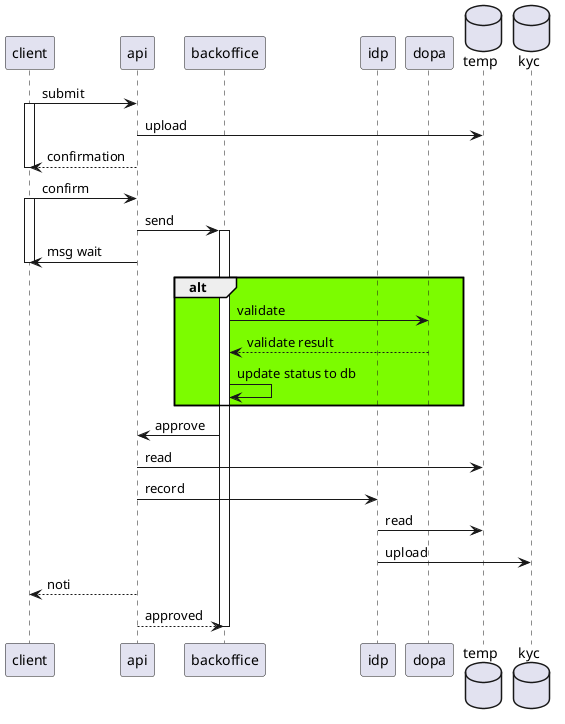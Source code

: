 @startuml kyc

participant client
participant api
participant backoffice
participant idp
participant dopa
database temp
database kyc

client -> api : submit
activate client
api -> temp : upload
client <-- api : confirmation
deactivate client

client -> api : confirm
activate client
api -> backoffice : send
activate backoffice
client <- api : msg wait
deactivate client

alt #LawnGreen
    backoffice -> dopa : validate
    backoffice <-- dopa : validate result
    backoffice -> backoffice : update status to db
end

api <- backoffice : approve
api -> temp : read
api -> idp : record
idp -> temp : read
idp -> kyc : upload
client <-- api : noti
api --> backoffice : approved
deactivate backoffice

@enduml